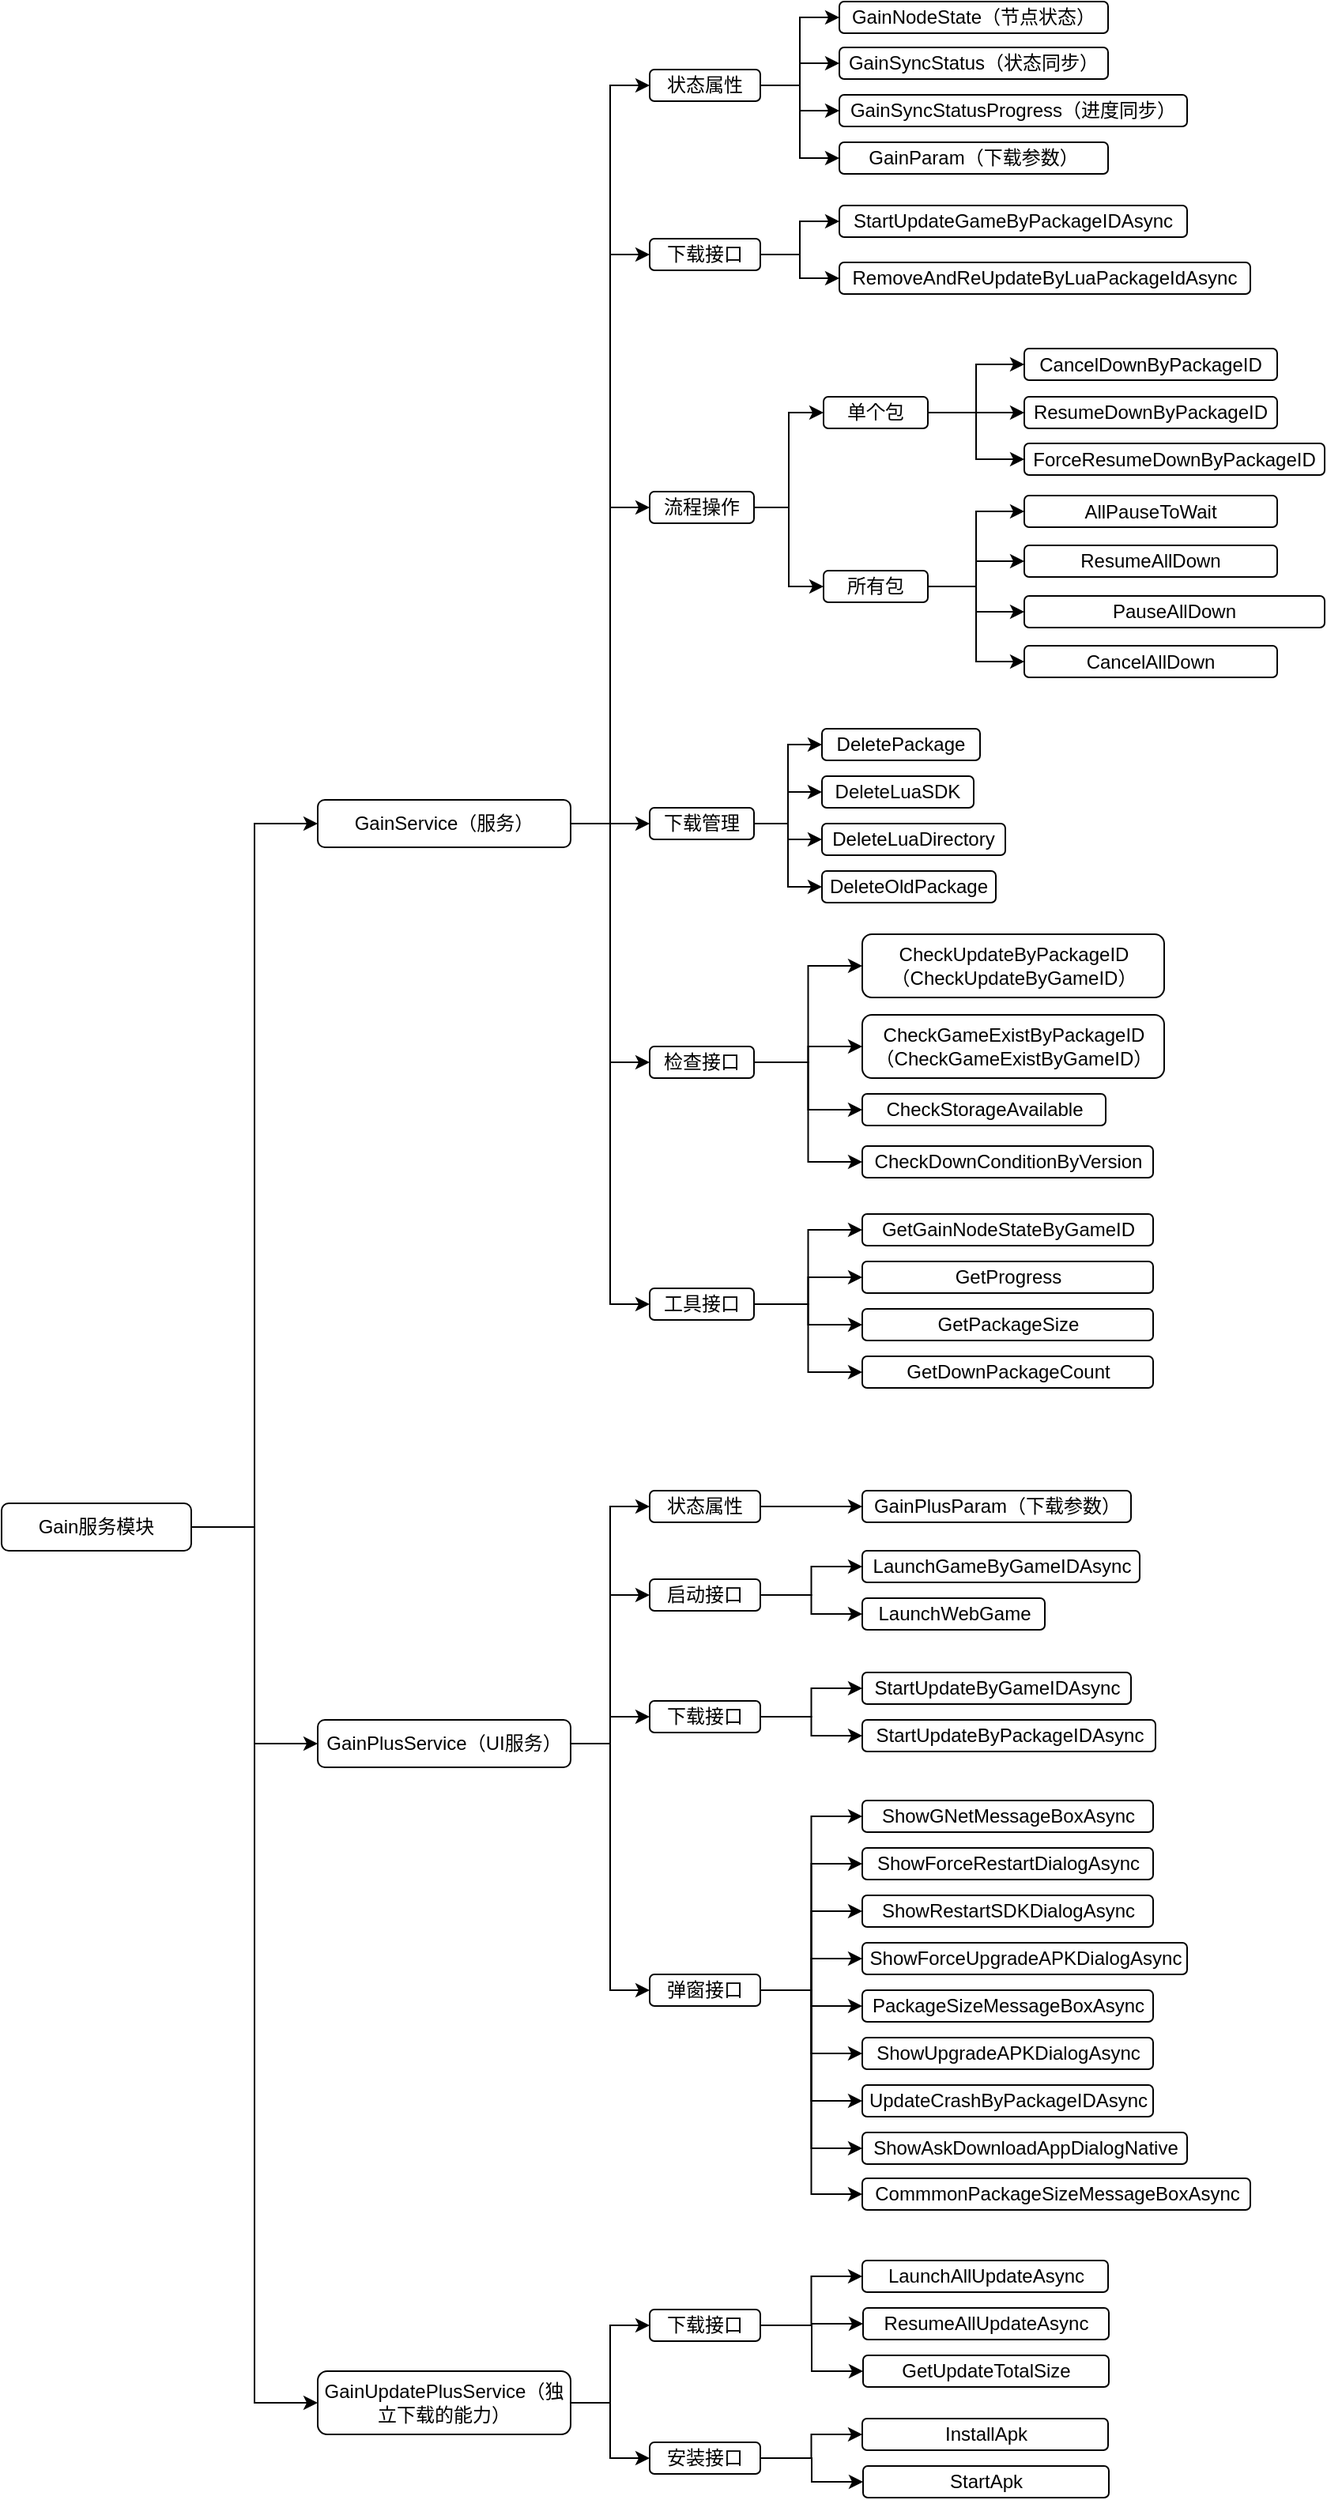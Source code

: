 <mxfile version="28.1.0">
  <diagram id="C5RBs43oDa-KdzZeNtuy" name="模块和功能介绍">
    <mxGraphModel dx="1741" dy="2889" grid="1" gridSize="10" guides="1" tooltips="1" connect="1" arrows="1" fold="1" page="1" pageScale="1" pageWidth="827" pageHeight="1169" math="0" shadow="0">
      <root>
        <mxCell id="WIyWlLk6GJQsqaUBKTNV-0" />
        <mxCell id="WIyWlLk6GJQsqaUBKTNV-1" parent="WIyWlLk6GJQsqaUBKTNV-0" />
        <mxCell id="sJQCKHL5VmwoIA83D4o8-37" style="edgeStyle=orthogonalEdgeStyle;rounded=0;orthogonalLoop=1;jettySize=auto;html=1;entryX=0;entryY=0.5;entryDx=0;entryDy=0;" edge="1" parent="WIyWlLk6GJQsqaUBKTNV-1" source="sJQCKHL5VmwoIA83D4o8-0" target="sJQCKHL5VmwoIA83D4o8-1">
          <mxGeometry relative="1" as="geometry" />
        </mxCell>
        <mxCell id="sJQCKHL5VmwoIA83D4o8-39" style="edgeStyle=orthogonalEdgeStyle;rounded=0;orthogonalLoop=1;jettySize=auto;html=1;entryX=0;entryY=0.5;entryDx=0;entryDy=0;" edge="1" parent="WIyWlLk6GJQsqaUBKTNV-1" source="sJQCKHL5VmwoIA83D4o8-0" target="sJQCKHL5VmwoIA83D4o8-3">
          <mxGeometry relative="1" as="geometry" />
        </mxCell>
        <mxCell id="sJQCKHL5VmwoIA83D4o8-100" style="edgeStyle=orthogonalEdgeStyle;rounded=0;orthogonalLoop=1;jettySize=auto;html=1;entryX=0;entryY=0.5;entryDx=0;entryDy=0;" edge="1" parent="WIyWlLk6GJQsqaUBKTNV-1" source="sJQCKHL5VmwoIA83D4o8-0" target="sJQCKHL5VmwoIA83D4o8-2">
          <mxGeometry relative="1" as="geometry" />
        </mxCell>
        <mxCell id="sJQCKHL5VmwoIA83D4o8-0" value="Gain服务模块" style="rounded=1;whiteSpace=wrap;html=1;" vertex="1" parent="WIyWlLk6GJQsqaUBKTNV-1">
          <mxGeometry x="-700" y="-239" width="120" height="30" as="geometry" />
        </mxCell>
        <mxCell id="sJQCKHL5VmwoIA83D4o8-33" style="edgeStyle=orthogonalEdgeStyle;rounded=0;orthogonalLoop=1;jettySize=auto;html=1;entryX=0;entryY=0.5;entryDx=0;entryDy=0;" edge="1" parent="WIyWlLk6GJQsqaUBKTNV-1" source="sJQCKHL5VmwoIA83D4o8-1" target="sJQCKHL5VmwoIA83D4o8-4">
          <mxGeometry relative="1" as="geometry" />
        </mxCell>
        <mxCell id="sJQCKHL5VmwoIA83D4o8-34" style="edgeStyle=orthogonalEdgeStyle;rounded=0;orthogonalLoop=1;jettySize=auto;html=1;entryX=0;entryY=0.5;entryDx=0;entryDy=0;" edge="1" parent="WIyWlLk6GJQsqaUBKTNV-1" source="sJQCKHL5VmwoIA83D4o8-1" target="sJQCKHL5VmwoIA83D4o8-6">
          <mxGeometry relative="1" as="geometry" />
        </mxCell>
        <mxCell id="sJQCKHL5VmwoIA83D4o8-36" style="edgeStyle=orthogonalEdgeStyle;rounded=0;orthogonalLoop=1;jettySize=auto;html=1;entryX=0;entryY=0.5;entryDx=0;entryDy=0;" edge="1" parent="WIyWlLk6GJQsqaUBKTNV-1" source="sJQCKHL5VmwoIA83D4o8-1" target="sJQCKHL5VmwoIA83D4o8-17">
          <mxGeometry relative="1" as="geometry" />
        </mxCell>
        <mxCell id="sJQCKHL5VmwoIA83D4o8-67" style="edgeStyle=orthogonalEdgeStyle;rounded=0;orthogonalLoop=1;jettySize=auto;html=1;entryX=0;entryY=0.5;entryDx=0;entryDy=0;" edge="1" parent="WIyWlLk6GJQsqaUBKTNV-1" source="sJQCKHL5VmwoIA83D4o8-1" target="sJQCKHL5VmwoIA83D4o8-58">
          <mxGeometry relative="1" as="geometry" />
        </mxCell>
        <mxCell id="sJQCKHL5VmwoIA83D4o8-69" style="edgeStyle=orthogonalEdgeStyle;rounded=0;orthogonalLoop=1;jettySize=auto;html=1;entryX=0;entryY=0.5;entryDx=0;entryDy=0;" edge="1" parent="WIyWlLk6GJQsqaUBKTNV-1" source="sJQCKHL5VmwoIA83D4o8-1" target="sJQCKHL5VmwoIA83D4o8-68">
          <mxGeometry relative="1" as="geometry" />
        </mxCell>
        <mxCell id="sJQCKHL5VmwoIA83D4o8-85" style="edgeStyle=orthogonalEdgeStyle;rounded=0;orthogonalLoop=1;jettySize=auto;html=1;entryX=0;entryY=0.5;entryDx=0;entryDy=0;" edge="1" parent="WIyWlLk6GJQsqaUBKTNV-1" source="sJQCKHL5VmwoIA83D4o8-1" target="sJQCKHL5VmwoIA83D4o8-80">
          <mxGeometry relative="1" as="geometry" />
        </mxCell>
        <mxCell id="sJQCKHL5VmwoIA83D4o8-1" value="GainService（服务）" style="rounded=1;whiteSpace=wrap;html=1;" vertex="1" parent="WIyWlLk6GJQsqaUBKTNV-1">
          <mxGeometry x="-500" y="-684" width="160" height="30" as="geometry" />
        </mxCell>
        <mxCell id="sJQCKHL5VmwoIA83D4o8-101" style="edgeStyle=orthogonalEdgeStyle;rounded=0;orthogonalLoop=1;jettySize=auto;html=1;entryX=0;entryY=0.5;entryDx=0;entryDy=0;" edge="1" parent="WIyWlLk6GJQsqaUBKTNV-1" source="sJQCKHL5VmwoIA83D4o8-2" target="sJQCKHL5VmwoIA83D4o8-95">
          <mxGeometry relative="1" as="geometry" />
        </mxCell>
        <mxCell id="sJQCKHL5VmwoIA83D4o8-134" style="edgeStyle=orthogonalEdgeStyle;rounded=0;orthogonalLoop=1;jettySize=auto;html=1;entryX=0;entryY=0.5;entryDx=0;entryDy=0;" edge="1" parent="WIyWlLk6GJQsqaUBKTNV-1" source="sJQCKHL5VmwoIA83D4o8-2" target="sJQCKHL5VmwoIA83D4o8-130">
          <mxGeometry relative="1" as="geometry" />
        </mxCell>
        <mxCell id="sJQCKHL5VmwoIA83D4o8-135" style="edgeStyle=orthogonalEdgeStyle;rounded=0;orthogonalLoop=1;jettySize=auto;html=1;entryX=0;entryY=0.5;entryDx=0;entryDy=0;" edge="1" parent="WIyWlLk6GJQsqaUBKTNV-1" source="sJQCKHL5VmwoIA83D4o8-2" target="sJQCKHL5VmwoIA83D4o8-102">
          <mxGeometry relative="1" as="geometry" />
        </mxCell>
        <mxCell id="sJQCKHL5VmwoIA83D4o8-136" style="edgeStyle=orthogonalEdgeStyle;rounded=0;orthogonalLoop=1;jettySize=auto;html=1;entryX=0;entryY=0.5;entryDx=0;entryDy=0;" edge="1" parent="WIyWlLk6GJQsqaUBKTNV-1" source="sJQCKHL5VmwoIA83D4o8-2" target="sJQCKHL5VmwoIA83D4o8-106">
          <mxGeometry relative="1" as="geometry" />
        </mxCell>
        <mxCell id="sJQCKHL5VmwoIA83D4o8-2" value="GainPlusService（UI服务）" style="rounded=1;whiteSpace=wrap;html=1;" vertex="1" parent="WIyWlLk6GJQsqaUBKTNV-1">
          <mxGeometry x="-500" y="-102" width="160" height="30" as="geometry" />
        </mxCell>
        <mxCell id="sJQCKHL5VmwoIA83D4o8-145" style="edgeStyle=orthogonalEdgeStyle;rounded=0;orthogonalLoop=1;jettySize=auto;html=1;entryX=0;entryY=0.5;entryDx=0;entryDy=0;" edge="1" parent="WIyWlLk6GJQsqaUBKTNV-1" source="sJQCKHL5VmwoIA83D4o8-3" target="sJQCKHL5VmwoIA83D4o8-137">
          <mxGeometry relative="1" as="geometry" />
        </mxCell>
        <mxCell id="sJQCKHL5VmwoIA83D4o8-146" style="edgeStyle=orthogonalEdgeStyle;rounded=0;orthogonalLoop=1;jettySize=auto;html=1;entryX=0;entryY=0.5;entryDx=0;entryDy=0;" edge="1" parent="WIyWlLk6GJQsqaUBKTNV-1" source="sJQCKHL5VmwoIA83D4o8-3" target="sJQCKHL5VmwoIA83D4o8-141">
          <mxGeometry relative="1" as="geometry" />
        </mxCell>
        <mxCell id="sJQCKHL5VmwoIA83D4o8-3" value="GainUpdatePlusService（独立下载的能力）" style="rounded=1;whiteSpace=wrap;html=1;" vertex="1" parent="WIyWlLk6GJQsqaUBKTNV-1">
          <mxGeometry x="-500" y="310" width="160" height="40" as="geometry" />
        </mxCell>
        <mxCell id="sJQCKHL5VmwoIA83D4o8-31" style="edgeStyle=orthogonalEdgeStyle;rounded=0;orthogonalLoop=1;jettySize=auto;html=1;entryX=0;entryY=0.5;entryDx=0;entryDy=0;" edge="1" parent="WIyWlLk6GJQsqaUBKTNV-1" source="sJQCKHL5VmwoIA83D4o8-4" target="sJQCKHL5VmwoIA83D4o8-5">
          <mxGeometry relative="1" as="geometry" />
        </mxCell>
        <mxCell id="sJQCKHL5VmwoIA83D4o8-32" style="edgeStyle=orthogonalEdgeStyle;rounded=0;orthogonalLoop=1;jettySize=auto;html=1;" edge="1" parent="WIyWlLk6GJQsqaUBKTNV-1" source="sJQCKHL5VmwoIA83D4o8-4" target="sJQCKHL5VmwoIA83D4o8-16">
          <mxGeometry relative="1" as="geometry" />
        </mxCell>
        <mxCell id="sJQCKHL5VmwoIA83D4o8-4" value="下载接口" style="rounded=1;whiteSpace=wrap;html=1;" vertex="1" parent="WIyWlLk6GJQsqaUBKTNV-1">
          <mxGeometry x="-290" y="-1039" width="70" height="20" as="geometry" />
        </mxCell>
        <mxCell id="sJQCKHL5VmwoIA83D4o8-5" value="StartUpdateGameByPackageIDAsync" style="rounded=1;whiteSpace=wrap;html=1;" vertex="1" parent="WIyWlLk6GJQsqaUBKTNV-1">
          <mxGeometry x="-170" y="-1060" width="220" height="20" as="geometry" />
        </mxCell>
        <mxCell id="sJQCKHL5VmwoIA83D4o8-41" style="edgeStyle=orthogonalEdgeStyle;rounded=0;orthogonalLoop=1;jettySize=auto;html=1;entryX=0;entryY=0.5;entryDx=0;entryDy=0;" edge="1" parent="WIyWlLk6GJQsqaUBKTNV-1" source="sJQCKHL5VmwoIA83D4o8-6" target="sJQCKHL5VmwoIA83D4o8-10">
          <mxGeometry relative="1" as="geometry" />
        </mxCell>
        <mxCell id="sJQCKHL5VmwoIA83D4o8-42" style="edgeStyle=orthogonalEdgeStyle;rounded=0;orthogonalLoop=1;jettySize=auto;html=1;entryX=0;entryY=0.5;entryDx=0;entryDy=0;" edge="1" parent="WIyWlLk6GJQsqaUBKTNV-1" source="sJQCKHL5VmwoIA83D4o8-6" target="sJQCKHL5VmwoIA83D4o8-11">
          <mxGeometry relative="1" as="geometry" />
        </mxCell>
        <mxCell id="sJQCKHL5VmwoIA83D4o8-6" value="流程操作" style="rounded=1;whiteSpace=wrap;html=1;" vertex="1" parent="WIyWlLk6GJQsqaUBKTNV-1">
          <mxGeometry x="-290" y="-879" width="66" height="20" as="geometry" />
        </mxCell>
        <mxCell id="sJQCKHL5VmwoIA83D4o8-7" value="CancelDownByPackageID" style="rounded=1;whiteSpace=wrap;html=1;" vertex="1" parent="WIyWlLk6GJQsqaUBKTNV-1">
          <mxGeometry x="-53" y="-969.5" width="160" height="20" as="geometry" />
        </mxCell>
        <mxCell id="sJQCKHL5VmwoIA83D4o8-8" value="ForceResumeDownByPackageID" style="rounded=1;whiteSpace=wrap;html=1;" vertex="1" parent="WIyWlLk6GJQsqaUBKTNV-1">
          <mxGeometry x="-53" y="-909.5" width="190" height="20" as="geometry" />
        </mxCell>
        <mxCell id="sJQCKHL5VmwoIA83D4o8-9" value="ResumeDownByPackageID" style="rounded=1;whiteSpace=wrap;html=1;" vertex="1" parent="WIyWlLk6GJQsqaUBKTNV-1">
          <mxGeometry x="-53" y="-939" width="160" height="20" as="geometry" />
        </mxCell>
        <mxCell id="sJQCKHL5VmwoIA83D4o8-43" style="edgeStyle=orthogonalEdgeStyle;rounded=0;orthogonalLoop=1;jettySize=auto;html=1;entryX=0;entryY=0.5;entryDx=0;entryDy=0;" edge="1" parent="WIyWlLk6GJQsqaUBKTNV-1" source="sJQCKHL5VmwoIA83D4o8-10" target="sJQCKHL5VmwoIA83D4o8-7">
          <mxGeometry relative="1" as="geometry" />
        </mxCell>
        <mxCell id="sJQCKHL5VmwoIA83D4o8-44" style="edgeStyle=orthogonalEdgeStyle;rounded=0;orthogonalLoop=1;jettySize=auto;html=1;" edge="1" parent="WIyWlLk6GJQsqaUBKTNV-1" source="sJQCKHL5VmwoIA83D4o8-10" target="sJQCKHL5VmwoIA83D4o8-9">
          <mxGeometry relative="1" as="geometry" />
        </mxCell>
        <mxCell id="sJQCKHL5VmwoIA83D4o8-45" style="edgeStyle=orthogonalEdgeStyle;rounded=0;orthogonalLoop=1;jettySize=auto;html=1;entryX=0;entryY=0.5;entryDx=0;entryDy=0;" edge="1" parent="WIyWlLk6GJQsqaUBKTNV-1" source="sJQCKHL5VmwoIA83D4o8-10" target="sJQCKHL5VmwoIA83D4o8-8">
          <mxGeometry relative="1" as="geometry" />
        </mxCell>
        <mxCell id="sJQCKHL5VmwoIA83D4o8-10" value="&lt;div&gt;&lt;span style=&quot;background-color: transparent; color: light-dark(rgb(0, 0, 0), rgb(255, 255, 255));&quot;&gt;单个包&lt;/span&gt;&lt;/div&gt;" style="rounded=1;whiteSpace=wrap;html=1;" vertex="1" parent="WIyWlLk6GJQsqaUBKTNV-1">
          <mxGeometry x="-180" y="-939" width="66" height="20" as="geometry" />
        </mxCell>
        <mxCell id="sJQCKHL5VmwoIA83D4o8-46" style="edgeStyle=orthogonalEdgeStyle;rounded=0;orthogonalLoop=1;jettySize=auto;html=1;entryX=0;entryY=0.5;entryDx=0;entryDy=0;" edge="1" parent="WIyWlLk6GJQsqaUBKTNV-1" source="sJQCKHL5VmwoIA83D4o8-11" target="sJQCKHL5VmwoIA83D4o8-12">
          <mxGeometry relative="1" as="geometry" />
        </mxCell>
        <mxCell id="sJQCKHL5VmwoIA83D4o8-47" style="edgeStyle=orthogonalEdgeStyle;rounded=0;orthogonalLoop=1;jettySize=auto;html=1;entryX=0;entryY=0.5;entryDx=0;entryDy=0;" edge="1" parent="WIyWlLk6GJQsqaUBKTNV-1" source="sJQCKHL5VmwoIA83D4o8-11" target="sJQCKHL5VmwoIA83D4o8-14">
          <mxGeometry relative="1" as="geometry" />
        </mxCell>
        <mxCell id="sJQCKHL5VmwoIA83D4o8-48" style="edgeStyle=orthogonalEdgeStyle;rounded=0;orthogonalLoop=1;jettySize=auto;html=1;entryX=0;entryY=0.5;entryDx=0;entryDy=0;" edge="1" parent="WIyWlLk6GJQsqaUBKTNV-1" source="sJQCKHL5VmwoIA83D4o8-11" target="sJQCKHL5VmwoIA83D4o8-13">
          <mxGeometry relative="1" as="geometry" />
        </mxCell>
        <mxCell id="sJQCKHL5VmwoIA83D4o8-49" style="edgeStyle=orthogonalEdgeStyle;rounded=0;orthogonalLoop=1;jettySize=auto;html=1;entryX=0;entryY=0.5;entryDx=0;entryDy=0;" edge="1" parent="WIyWlLk6GJQsqaUBKTNV-1" source="sJQCKHL5VmwoIA83D4o8-11" target="sJQCKHL5VmwoIA83D4o8-15">
          <mxGeometry relative="1" as="geometry" />
        </mxCell>
        <mxCell id="sJQCKHL5VmwoIA83D4o8-11" value="&lt;div&gt;&lt;span style=&quot;background-color: transparent; color: light-dark(rgb(0, 0, 0), rgb(255, 255, 255));&quot;&gt;所有包&lt;/span&gt;&lt;/div&gt;" style="rounded=1;whiteSpace=wrap;html=1;" vertex="1" parent="WIyWlLk6GJQsqaUBKTNV-1">
          <mxGeometry x="-180" y="-829" width="66" height="20" as="geometry" />
        </mxCell>
        <mxCell id="sJQCKHL5VmwoIA83D4o8-12" value="AllPauseToWait" style="rounded=1;whiteSpace=wrap;html=1;" vertex="1" parent="WIyWlLk6GJQsqaUBKTNV-1">
          <mxGeometry x="-53" y="-876.5" width="160" height="20" as="geometry" />
        </mxCell>
        <mxCell id="sJQCKHL5VmwoIA83D4o8-13" value="PauseAllDown" style="rounded=1;whiteSpace=wrap;html=1;" vertex="1" parent="WIyWlLk6GJQsqaUBKTNV-1">
          <mxGeometry x="-53" y="-813" width="190" height="20" as="geometry" />
        </mxCell>
        <mxCell id="sJQCKHL5VmwoIA83D4o8-14" value="ResumeAllDown" style="rounded=1;whiteSpace=wrap;html=1;" vertex="1" parent="WIyWlLk6GJQsqaUBKTNV-1">
          <mxGeometry x="-53" y="-845" width="160" height="20" as="geometry" />
        </mxCell>
        <mxCell id="sJQCKHL5VmwoIA83D4o8-15" value="CancelAllDown" style="rounded=1;whiteSpace=wrap;html=1;" vertex="1" parent="WIyWlLk6GJQsqaUBKTNV-1">
          <mxGeometry x="-53" y="-781.5" width="160" height="20" as="geometry" />
        </mxCell>
        <mxCell id="sJQCKHL5VmwoIA83D4o8-16" value="RemoveAndReUpdateByLuaPackageIdAsync" style="rounded=1;whiteSpace=wrap;html=1;" vertex="1" parent="WIyWlLk6GJQsqaUBKTNV-1">
          <mxGeometry x="-170" y="-1024" width="260" height="20" as="geometry" />
        </mxCell>
        <mxCell id="sJQCKHL5VmwoIA83D4o8-50" style="edgeStyle=orthogonalEdgeStyle;rounded=0;orthogonalLoop=1;jettySize=auto;html=1;entryX=0;entryY=0.5;entryDx=0;entryDy=0;" edge="1" parent="WIyWlLk6GJQsqaUBKTNV-1" source="sJQCKHL5VmwoIA83D4o8-17" target="sJQCKHL5VmwoIA83D4o8-18">
          <mxGeometry relative="1" as="geometry" />
        </mxCell>
        <mxCell id="sJQCKHL5VmwoIA83D4o8-51" style="edgeStyle=orthogonalEdgeStyle;rounded=0;orthogonalLoop=1;jettySize=auto;html=1;entryX=0;entryY=0.5;entryDx=0;entryDy=0;" edge="1" parent="WIyWlLk6GJQsqaUBKTNV-1" source="sJQCKHL5VmwoIA83D4o8-17" target="sJQCKHL5VmwoIA83D4o8-20">
          <mxGeometry relative="1" as="geometry" />
        </mxCell>
        <mxCell id="sJQCKHL5VmwoIA83D4o8-52" style="edgeStyle=orthogonalEdgeStyle;rounded=0;orthogonalLoop=1;jettySize=auto;html=1;" edge="1" parent="WIyWlLk6GJQsqaUBKTNV-1" source="sJQCKHL5VmwoIA83D4o8-17" target="sJQCKHL5VmwoIA83D4o8-19">
          <mxGeometry relative="1" as="geometry" />
        </mxCell>
        <mxCell id="sJQCKHL5VmwoIA83D4o8-53" style="edgeStyle=orthogonalEdgeStyle;rounded=0;orthogonalLoop=1;jettySize=auto;html=1;entryX=0;entryY=0.5;entryDx=0;entryDy=0;" edge="1" parent="WIyWlLk6GJQsqaUBKTNV-1" source="sJQCKHL5VmwoIA83D4o8-17" target="sJQCKHL5VmwoIA83D4o8-21">
          <mxGeometry relative="1" as="geometry" />
        </mxCell>
        <mxCell id="sJQCKHL5VmwoIA83D4o8-17" value="下载管理" style="rounded=1;whiteSpace=wrap;html=1;" vertex="1" parent="WIyWlLk6GJQsqaUBKTNV-1">
          <mxGeometry x="-290" y="-679" width="66" height="20" as="geometry" />
        </mxCell>
        <mxCell id="sJQCKHL5VmwoIA83D4o8-18" value="DeletePackage" style="rounded=1;whiteSpace=wrap;html=1;" vertex="1" parent="WIyWlLk6GJQsqaUBKTNV-1">
          <mxGeometry x="-181" y="-729" width="100" height="20" as="geometry" />
        </mxCell>
        <mxCell id="sJQCKHL5VmwoIA83D4o8-19" value="DeleteLuaDirectory" style="rounded=1;whiteSpace=wrap;html=1;" vertex="1" parent="WIyWlLk6GJQsqaUBKTNV-1">
          <mxGeometry x="-181" y="-669" width="116" height="20" as="geometry" />
        </mxCell>
        <mxCell id="sJQCKHL5VmwoIA83D4o8-20" value="DeleteLuaSDK" style="rounded=1;whiteSpace=wrap;html=1;" vertex="1" parent="WIyWlLk6GJQsqaUBKTNV-1">
          <mxGeometry x="-181" y="-699" width="96" height="20" as="geometry" />
        </mxCell>
        <mxCell id="sJQCKHL5VmwoIA83D4o8-21" value="DeleteOldPackage" style="rounded=1;whiteSpace=wrap;html=1;" vertex="1" parent="WIyWlLk6GJQsqaUBKTNV-1">
          <mxGeometry x="-181" y="-639" width="110" height="20" as="geometry" />
        </mxCell>
        <mxCell id="sJQCKHL5VmwoIA83D4o8-63" style="edgeStyle=orthogonalEdgeStyle;rounded=0;orthogonalLoop=1;jettySize=auto;html=1;entryX=0;entryY=0.5;entryDx=0;entryDy=0;" edge="1" parent="WIyWlLk6GJQsqaUBKTNV-1" source="sJQCKHL5VmwoIA83D4o8-58" target="sJQCKHL5VmwoIA83D4o8-59">
          <mxGeometry relative="1" as="geometry" />
        </mxCell>
        <mxCell id="sJQCKHL5VmwoIA83D4o8-64" style="edgeStyle=orthogonalEdgeStyle;rounded=0;orthogonalLoop=1;jettySize=auto;html=1;" edge="1" parent="WIyWlLk6GJQsqaUBKTNV-1" source="sJQCKHL5VmwoIA83D4o8-58" target="sJQCKHL5VmwoIA83D4o8-61">
          <mxGeometry relative="1" as="geometry" />
        </mxCell>
        <mxCell id="sJQCKHL5VmwoIA83D4o8-65" style="edgeStyle=orthogonalEdgeStyle;rounded=0;orthogonalLoop=1;jettySize=auto;html=1;entryX=0;entryY=0.5;entryDx=0;entryDy=0;" edge="1" parent="WIyWlLk6GJQsqaUBKTNV-1" source="sJQCKHL5VmwoIA83D4o8-58" target="sJQCKHL5VmwoIA83D4o8-60">
          <mxGeometry relative="1" as="geometry" />
        </mxCell>
        <mxCell id="sJQCKHL5VmwoIA83D4o8-66" style="edgeStyle=orthogonalEdgeStyle;rounded=0;orthogonalLoop=1;jettySize=auto;html=1;entryX=0;entryY=0.5;entryDx=0;entryDy=0;" edge="1" parent="WIyWlLk6GJQsqaUBKTNV-1" source="sJQCKHL5VmwoIA83D4o8-58" target="sJQCKHL5VmwoIA83D4o8-62">
          <mxGeometry relative="1" as="geometry" />
        </mxCell>
        <mxCell id="sJQCKHL5VmwoIA83D4o8-58" value="检查接口" style="rounded=1;whiteSpace=wrap;html=1;" vertex="1" parent="WIyWlLk6GJQsqaUBKTNV-1">
          <mxGeometry x="-290" y="-528" width="66" height="20" as="geometry" />
        </mxCell>
        <mxCell id="sJQCKHL5VmwoIA83D4o8-59" value="CheckUpdateByPackageID（CheckUpdateByGameID）" style="rounded=1;whiteSpace=wrap;html=1;" vertex="1" parent="WIyWlLk6GJQsqaUBKTNV-1">
          <mxGeometry x="-155.5" y="-599" width="191" height="40" as="geometry" />
        </mxCell>
        <mxCell id="sJQCKHL5VmwoIA83D4o8-60" value="CheckStorageAvailable" style="rounded=1;whiteSpace=wrap;html=1;" vertex="1" parent="WIyWlLk6GJQsqaUBKTNV-1">
          <mxGeometry x="-155.5" y="-498" width="154" height="20" as="geometry" />
        </mxCell>
        <mxCell id="sJQCKHL5VmwoIA83D4o8-61" value="CheckGameExistByPackageID（CheckGameExistByGameID）" style="rounded=1;whiteSpace=wrap;html=1;" vertex="1" parent="WIyWlLk6GJQsqaUBKTNV-1">
          <mxGeometry x="-155.5" y="-548" width="191" height="40" as="geometry" />
        </mxCell>
        <mxCell id="sJQCKHL5VmwoIA83D4o8-62" value="CheckDownConditionByVersion" style="rounded=1;whiteSpace=wrap;html=1;" vertex="1" parent="WIyWlLk6GJQsqaUBKTNV-1">
          <mxGeometry x="-155.5" y="-465" width="184" height="20" as="geometry" />
        </mxCell>
        <mxCell id="sJQCKHL5VmwoIA83D4o8-76" style="edgeStyle=orthogonalEdgeStyle;rounded=0;orthogonalLoop=1;jettySize=auto;html=1;entryX=0;entryY=0.5;entryDx=0;entryDy=0;" edge="1" parent="WIyWlLk6GJQsqaUBKTNV-1" source="sJQCKHL5VmwoIA83D4o8-68" target="sJQCKHL5VmwoIA83D4o8-70">
          <mxGeometry relative="1" as="geometry" />
        </mxCell>
        <mxCell id="sJQCKHL5VmwoIA83D4o8-77" style="edgeStyle=orthogonalEdgeStyle;rounded=0;orthogonalLoop=1;jettySize=auto;html=1;entryX=0;entryY=0.5;entryDx=0;entryDy=0;" edge="1" parent="WIyWlLk6GJQsqaUBKTNV-1" source="sJQCKHL5VmwoIA83D4o8-68" target="sJQCKHL5VmwoIA83D4o8-73">
          <mxGeometry relative="1" as="geometry" />
        </mxCell>
        <mxCell id="sJQCKHL5VmwoIA83D4o8-78" style="edgeStyle=orthogonalEdgeStyle;rounded=0;orthogonalLoop=1;jettySize=auto;html=1;entryX=0;entryY=0.5;entryDx=0;entryDy=0;" edge="1" parent="WIyWlLk6GJQsqaUBKTNV-1" source="sJQCKHL5VmwoIA83D4o8-68" target="sJQCKHL5VmwoIA83D4o8-72">
          <mxGeometry relative="1" as="geometry" />
        </mxCell>
        <mxCell id="sJQCKHL5VmwoIA83D4o8-79" style="edgeStyle=orthogonalEdgeStyle;rounded=0;orthogonalLoop=1;jettySize=auto;html=1;entryX=0;entryY=0.5;entryDx=0;entryDy=0;" edge="1" parent="WIyWlLk6GJQsqaUBKTNV-1" source="sJQCKHL5VmwoIA83D4o8-68" target="sJQCKHL5VmwoIA83D4o8-71">
          <mxGeometry relative="1" as="geometry" />
        </mxCell>
        <mxCell id="sJQCKHL5VmwoIA83D4o8-68" value="工具接口" style="rounded=1;whiteSpace=wrap;html=1;" vertex="1" parent="WIyWlLk6GJQsqaUBKTNV-1">
          <mxGeometry x="-290" y="-375" width="66" height="20" as="geometry" />
        </mxCell>
        <mxCell id="sJQCKHL5VmwoIA83D4o8-70" value="GetGainNodeStateByGameID" style="rounded=1;whiteSpace=wrap;html=1;" vertex="1" parent="WIyWlLk6GJQsqaUBKTNV-1">
          <mxGeometry x="-155.5" y="-422" width="184" height="20" as="geometry" />
        </mxCell>
        <mxCell id="sJQCKHL5VmwoIA83D4o8-71" value="GetDownPackageCount" style="rounded=1;whiteSpace=wrap;html=1;" vertex="1" parent="WIyWlLk6GJQsqaUBKTNV-1">
          <mxGeometry x="-155.5" y="-332" width="184" height="20" as="geometry" />
        </mxCell>
        <mxCell id="sJQCKHL5VmwoIA83D4o8-72" value="GetPackageSize" style="rounded=1;whiteSpace=wrap;html=1;" vertex="1" parent="WIyWlLk6GJQsqaUBKTNV-1">
          <mxGeometry x="-155.5" y="-362" width="184" height="20" as="geometry" />
        </mxCell>
        <mxCell id="sJQCKHL5VmwoIA83D4o8-73" value="GetProgress" style="rounded=1;whiteSpace=wrap;html=1;" vertex="1" parent="WIyWlLk6GJQsqaUBKTNV-1">
          <mxGeometry x="-155.5" y="-392" width="184" height="20" as="geometry" />
        </mxCell>
        <mxCell id="sJQCKHL5VmwoIA83D4o8-86" style="edgeStyle=orthogonalEdgeStyle;rounded=0;orthogonalLoop=1;jettySize=auto;html=1;entryX=0;entryY=0.5;entryDx=0;entryDy=0;" edge="1" parent="WIyWlLk6GJQsqaUBKTNV-1" source="sJQCKHL5VmwoIA83D4o8-80" target="sJQCKHL5VmwoIA83D4o8-81">
          <mxGeometry relative="1" as="geometry" />
        </mxCell>
        <mxCell id="sJQCKHL5VmwoIA83D4o8-87" style="edgeStyle=orthogonalEdgeStyle;rounded=0;orthogonalLoop=1;jettySize=auto;html=1;entryX=0;entryY=0.5;entryDx=0;entryDy=0;" edge="1" parent="WIyWlLk6GJQsqaUBKTNV-1" source="sJQCKHL5VmwoIA83D4o8-80" target="sJQCKHL5VmwoIA83D4o8-82">
          <mxGeometry relative="1" as="geometry" />
        </mxCell>
        <mxCell id="sJQCKHL5VmwoIA83D4o8-89" style="edgeStyle=orthogonalEdgeStyle;rounded=0;orthogonalLoop=1;jettySize=auto;html=1;entryX=0;entryY=0.5;entryDx=0;entryDy=0;" edge="1" parent="WIyWlLk6GJQsqaUBKTNV-1" source="sJQCKHL5VmwoIA83D4o8-80" target="sJQCKHL5VmwoIA83D4o8-83">
          <mxGeometry relative="1" as="geometry" />
        </mxCell>
        <mxCell id="sJQCKHL5VmwoIA83D4o8-90" style="edgeStyle=orthogonalEdgeStyle;rounded=0;orthogonalLoop=1;jettySize=auto;html=1;entryX=0;entryY=0.5;entryDx=0;entryDy=0;" edge="1" parent="WIyWlLk6GJQsqaUBKTNV-1" source="sJQCKHL5VmwoIA83D4o8-80" target="sJQCKHL5VmwoIA83D4o8-84">
          <mxGeometry relative="1" as="geometry" />
        </mxCell>
        <mxCell id="sJQCKHL5VmwoIA83D4o8-80" value="状态属性" style="rounded=1;whiteSpace=wrap;html=1;" vertex="1" parent="WIyWlLk6GJQsqaUBKTNV-1">
          <mxGeometry x="-290" y="-1146" width="70" height="20" as="geometry" />
        </mxCell>
        <mxCell id="sJQCKHL5VmwoIA83D4o8-81" value="GainNodeState（节点状态）" style="rounded=1;whiteSpace=wrap;html=1;" vertex="1" parent="WIyWlLk6GJQsqaUBKTNV-1">
          <mxGeometry x="-170" y="-1189" width="170" height="20" as="geometry" />
        </mxCell>
        <mxCell id="sJQCKHL5VmwoIA83D4o8-82" value="GainSyncStatus（状态同步）" style="rounded=1;whiteSpace=wrap;html=1;" vertex="1" parent="WIyWlLk6GJQsqaUBKTNV-1">
          <mxGeometry x="-170" y="-1160" width="170" height="20" as="geometry" />
        </mxCell>
        <mxCell id="sJQCKHL5VmwoIA83D4o8-83" value="GainSyncStatusProgress（进度同步）" style="rounded=1;whiteSpace=wrap;html=1;" vertex="1" parent="WIyWlLk6GJQsqaUBKTNV-1">
          <mxGeometry x="-170" y="-1130" width="220" height="20" as="geometry" />
        </mxCell>
        <mxCell id="sJQCKHL5VmwoIA83D4o8-84" value="GainParam（下载参数）" style="rounded=1;whiteSpace=wrap;html=1;" vertex="1" parent="WIyWlLk6GJQsqaUBKTNV-1">
          <mxGeometry x="-170" y="-1100" width="170" height="20" as="geometry" />
        </mxCell>
        <mxCell id="sJQCKHL5VmwoIA83D4o8-94" style="edgeStyle=orthogonalEdgeStyle;rounded=0;orthogonalLoop=1;jettySize=auto;html=1;entryX=0;entryY=0.5;entryDx=0;entryDy=0;" edge="1" parent="WIyWlLk6GJQsqaUBKTNV-1" source="sJQCKHL5VmwoIA83D4o8-95" target="sJQCKHL5VmwoIA83D4o8-99">
          <mxGeometry relative="1" as="geometry" />
        </mxCell>
        <mxCell id="sJQCKHL5VmwoIA83D4o8-95" value="状态属性" style="rounded=1;whiteSpace=wrap;html=1;" vertex="1" parent="WIyWlLk6GJQsqaUBKTNV-1">
          <mxGeometry x="-290" y="-247" width="70" height="20" as="geometry" />
        </mxCell>
        <mxCell id="sJQCKHL5VmwoIA83D4o8-99" value="GainPlusParam（下载参数）" style="rounded=1;whiteSpace=wrap;html=1;" vertex="1" parent="WIyWlLk6GJQsqaUBKTNV-1">
          <mxGeometry x="-155.5" y="-247" width="170" height="20" as="geometry" />
        </mxCell>
        <mxCell id="sJQCKHL5VmwoIA83D4o8-117" style="edgeStyle=orthogonalEdgeStyle;rounded=0;orthogonalLoop=1;jettySize=auto;html=1;" edge="1" parent="WIyWlLk6GJQsqaUBKTNV-1" source="sJQCKHL5VmwoIA83D4o8-102" target="sJQCKHL5VmwoIA83D4o8-105">
          <mxGeometry relative="1" as="geometry" />
        </mxCell>
        <mxCell id="sJQCKHL5VmwoIA83D4o8-102" value="下载接口" style="rounded=1;whiteSpace=wrap;html=1;" vertex="1" parent="WIyWlLk6GJQsqaUBKTNV-1">
          <mxGeometry x="-290" y="-114" width="70" height="20" as="geometry" />
        </mxCell>
        <mxCell id="sJQCKHL5VmwoIA83D4o8-104" value="StartUpdateByGameIDAsync" style="rounded=1;whiteSpace=wrap;html=1;" vertex="1" parent="WIyWlLk6GJQsqaUBKTNV-1">
          <mxGeometry x="-155.5" y="-132" width="170" height="20" as="geometry" />
        </mxCell>
        <mxCell id="sJQCKHL5VmwoIA83D4o8-105" value="StartUpdateByPackageIDAsync" style="rounded=1;whiteSpace=wrap;html=1;" vertex="1" parent="WIyWlLk6GJQsqaUBKTNV-1">
          <mxGeometry x="-155.5" y="-102" width="185.5" height="20" as="geometry" />
        </mxCell>
        <mxCell id="sJQCKHL5VmwoIA83D4o8-118" style="edgeStyle=orthogonalEdgeStyle;rounded=0;orthogonalLoop=1;jettySize=auto;html=1;entryX=0;entryY=0.5;entryDx=0;entryDy=0;" edge="1" parent="WIyWlLk6GJQsqaUBKTNV-1" source="sJQCKHL5VmwoIA83D4o8-106" target="sJQCKHL5VmwoIA83D4o8-107">
          <mxGeometry relative="1" as="geometry" />
        </mxCell>
        <mxCell id="sJQCKHL5VmwoIA83D4o8-119" style="edgeStyle=orthogonalEdgeStyle;rounded=0;orthogonalLoop=1;jettySize=auto;html=1;entryX=0;entryY=0.5;entryDx=0;entryDy=0;" edge="1" parent="WIyWlLk6GJQsqaUBKTNV-1" source="sJQCKHL5VmwoIA83D4o8-106" target="sJQCKHL5VmwoIA83D4o8-110">
          <mxGeometry relative="1" as="geometry" />
        </mxCell>
        <mxCell id="sJQCKHL5VmwoIA83D4o8-120" style="edgeStyle=orthogonalEdgeStyle;rounded=0;orthogonalLoop=1;jettySize=auto;html=1;entryX=0;entryY=0.5;entryDx=0;entryDy=0;" edge="1" parent="WIyWlLk6GJQsqaUBKTNV-1" source="sJQCKHL5VmwoIA83D4o8-106" target="sJQCKHL5VmwoIA83D4o8-109">
          <mxGeometry relative="1" as="geometry" />
        </mxCell>
        <mxCell id="sJQCKHL5VmwoIA83D4o8-121" style="edgeStyle=orthogonalEdgeStyle;rounded=0;orthogonalLoop=1;jettySize=auto;html=1;" edge="1" parent="WIyWlLk6GJQsqaUBKTNV-1" source="sJQCKHL5VmwoIA83D4o8-106" target="sJQCKHL5VmwoIA83D4o8-108">
          <mxGeometry relative="1" as="geometry" />
        </mxCell>
        <mxCell id="sJQCKHL5VmwoIA83D4o8-122" style="edgeStyle=orthogonalEdgeStyle;rounded=0;orthogonalLoop=1;jettySize=auto;html=1;entryX=0;entryY=0.5;entryDx=0;entryDy=0;" edge="1" parent="WIyWlLk6GJQsqaUBKTNV-1" source="sJQCKHL5VmwoIA83D4o8-106" target="sJQCKHL5VmwoIA83D4o8-111">
          <mxGeometry relative="1" as="geometry" />
        </mxCell>
        <mxCell id="sJQCKHL5VmwoIA83D4o8-123" style="edgeStyle=orthogonalEdgeStyle;rounded=0;orthogonalLoop=1;jettySize=auto;html=1;entryX=0;entryY=0.5;entryDx=0;entryDy=0;" edge="1" parent="WIyWlLk6GJQsqaUBKTNV-1" source="sJQCKHL5VmwoIA83D4o8-106" target="sJQCKHL5VmwoIA83D4o8-114">
          <mxGeometry relative="1" as="geometry" />
        </mxCell>
        <mxCell id="sJQCKHL5VmwoIA83D4o8-124" style="edgeStyle=orthogonalEdgeStyle;rounded=0;orthogonalLoop=1;jettySize=auto;html=1;entryX=0;entryY=0.5;entryDx=0;entryDy=0;" edge="1" parent="WIyWlLk6GJQsqaUBKTNV-1" source="sJQCKHL5VmwoIA83D4o8-106" target="sJQCKHL5VmwoIA83D4o8-113">
          <mxGeometry relative="1" as="geometry" />
        </mxCell>
        <mxCell id="sJQCKHL5VmwoIA83D4o8-125" style="edgeStyle=orthogonalEdgeStyle;rounded=0;orthogonalLoop=1;jettySize=auto;html=1;entryX=0;entryY=0.5;entryDx=0;entryDy=0;" edge="1" parent="WIyWlLk6GJQsqaUBKTNV-1" source="sJQCKHL5VmwoIA83D4o8-106" target="sJQCKHL5VmwoIA83D4o8-112">
          <mxGeometry relative="1" as="geometry" />
        </mxCell>
        <mxCell id="sJQCKHL5VmwoIA83D4o8-126" style="edgeStyle=orthogonalEdgeStyle;rounded=0;orthogonalLoop=1;jettySize=auto;html=1;entryX=0;entryY=0.5;entryDx=0;entryDy=0;" edge="1" parent="WIyWlLk6GJQsqaUBKTNV-1" source="sJQCKHL5VmwoIA83D4o8-106" target="sJQCKHL5VmwoIA83D4o8-115">
          <mxGeometry relative="1" as="geometry" />
        </mxCell>
        <mxCell id="sJQCKHL5VmwoIA83D4o8-106" value="弹窗接口" style="rounded=1;whiteSpace=wrap;html=1;" vertex="1" parent="WIyWlLk6GJQsqaUBKTNV-1">
          <mxGeometry x="-290" y="59" width="70" height="20" as="geometry" />
        </mxCell>
        <mxCell id="sJQCKHL5VmwoIA83D4o8-107" value="ShowGNetMessageBoxAsync" style="rounded=1;whiteSpace=wrap;html=1;" vertex="1" parent="WIyWlLk6GJQsqaUBKTNV-1">
          <mxGeometry x="-155.5" y="-51" width="184" height="20" as="geometry" />
        </mxCell>
        <mxCell id="sJQCKHL5VmwoIA83D4o8-108" value="ShowForceUpgradeAPKDialogAsync" style="rounded=1;whiteSpace=wrap;html=1;" vertex="1" parent="WIyWlLk6GJQsqaUBKTNV-1">
          <mxGeometry x="-155.5" y="39" width="205.5" height="20" as="geometry" />
        </mxCell>
        <mxCell id="sJQCKHL5VmwoIA83D4o8-109" value="ShowRestartSDKDialogAsync" style="rounded=1;whiteSpace=wrap;html=1;" vertex="1" parent="WIyWlLk6GJQsqaUBKTNV-1">
          <mxGeometry x="-155.5" y="9" width="184" height="20" as="geometry" />
        </mxCell>
        <mxCell id="sJQCKHL5VmwoIA83D4o8-110" value="ShowForceRestartDialogAsync" style="rounded=1;whiteSpace=wrap;html=1;" vertex="1" parent="WIyWlLk6GJQsqaUBKTNV-1">
          <mxGeometry x="-155.5" y="-21" width="184" height="20" as="geometry" />
        </mxCell>
        <mxCell id="sJQCKHL5VmwoIA83D4o8-111" value="PackageSizeMessageBoxAsync" style="rounded=1;whiteSpace=wrap;html=1;" vertex="1" parent="WIyWlLk6GJQsqaUBKTNV-1">
          <mxGeometry x="-155.5" y="69" width="184" height="20" as="geometry" />
        </mxCell>
        <mxCell id="sJQCKHL5VmwoIA83D4o8-112" value="ShowAskDownloadAppDialogNative" style="rounded=1;whiteSpace=wrap;html=1;" vertex="1" parent="WIyWlLk6GJQsqaUBKTNV-1">
          <mxGeometry x="-155.5" y="159" width="205.5" height="20" as="geometry" />
        </mxCell>
        <mxCell id="sJQCKHL5VmwoIA83D4o8-113" value="UpdateCrashByPackageIDAsync" style="rounded=1;whiteSpace=wrap;html=1;" vertex="1" parent="WIyWlLk6GJQsqaUBKTNV-1">
          <mxGeometry x="-155.5" y="129" width="184" height="20" as="geometry" />
        </mxCell>
        <mxCell id="sJQCKHL5VmwoIA83D4o8-114" value="ShowUpgradeAPKDialogAsync" style="rounded=1;whiteSpace=wrap;html=1;" vertex="1" parent="WIyWlLk6GJQsqaUBKTNV-1">
          <mxGeometry x="-155.5" y="99" width="184" height="20" as="geometry" />
        </mxCell>
        <mxCell id="sJQCKHL5VmwoIA83D4o8-115" value="CommmonPackageSizeMessageBoxAsync" style="rounded=1;whiteSpace=wrap;html=1;" vertex="1" parent="WIyWlLk6GJQsqaUBKTNV-1">
          <mxGeometry x="-155.5" y="188" width="245.5" height="20" as="geometry" />
        </mxCell>
        <mxCell id="sJQCKHL5VmwoIA83D4o8-116" style="edgeStyle=orthogonalEdgeStyle;rounded=0;orthogonalLoop=1;jettySize=auto;html=1;entryX=0;entryY=0.5;entryDx=0;entryDy=0;" edge="1" parent="WIyWlLk6GJQsqaUBKTNV-1" source="sJQCKHL5VmwoIA83D4o8-102" target="sJQCKHL5VmwoIA83D4o8-104">
          <mxGeometry relative="1" as="geometry" />
        </mxCell>
        <mxCell id="sJQCKHL5VmwoIA83D4o8-129" style="edgeStyle=orthogonalEdgeStyle;rounded=0;orthogonalLoop=1;jettySize=auto;html=1;" edge="1" parent="WIyWlLk6GJQsqaUBKTNV-1" source="sJQCKHL5VmwoIA83D4o8-130" target="sJQCKHL5VmwoIA83D4o8-132">
          <mxGeometry relative="1" as="geometry" />
        </mxCell>
        <mxCell id="sJQCKHL5VmwoIA83D4o8-130" value="启动接口" style="rounded=1;whiteSpace=wrap;html=1;" vertex="1" parent="WIyWlLk6GJQsqaUBKTNV-1">
          <mxGeometry x="-290" y="-191" width="70" height="20" as="geometry" />
        </mxCell>
        <mxCell id="sJQCKHL5VmwoIA83D4o8-131" value="LaunchGameByGameIDAsync" style="rounded=1;whiteSpace=wrap;html=1;" vertex="1" parent="WIyWlLk6GJQsqaUBKTNV-1">
          <mxGeometry x="-155.5" y="-209" width="175.5" height="20" as="geometry" />
        </mxCell>
        <mxCell id="sJQCKHL5VmwoIA83D4o8-132" value="LaunchWebGame" style="rounded=1;whiteSpace=wrap;html=1;" vertex="1" parent="WIyWlLk6GJQsqaUBKTNV-1">
          <mxGeometry x="-155.5" y="-179" width="115.5" height="20" as="geometry" />
        </mxCell>
        <mxCell id="sJQCKHL5VmwoIA83D4o8-133" style="edgeStyle=orthogonalEdgeStyle;rounded=0;orthogonalLoop=1;jettySize=auto;html=1;entryX=0;entryY=0.5;entryDx=0;entryDy=0;" edge="1" parent="WIyWlLk6GJQsqaUBKTNV-1" source="sJQCKHL5VmwoIA83D4o8-130" target="sJQCKHL5VmwoIA83D4o8-131">
          <mxGeometry relative="1" as="geometry" />
        </mxCell>
        <mxCell id="sJQCKHL5VmwoIA83D4o8-147" style="edgeStyle=orthogonalEdgeStyle;rounded=0;orthogonalLoop=1;jettySize=auto;html=1;entryX=0;entryY=0.5;entryDx=0;entryDy=0;" edge="1" parent="WIyWlLk6GJQsqaUBKTNV-1" source="sJQCKHL5VmwoIA83D4o8-137" target="sJQCKHL5VmwoIA83D4o8-138">
          <mxGeometry relative="1" as="geometry" />
        </mxCell>
        <mxCell id="sJQCKHL5VmwoIA83D4o8-148" style="edgeStyle=orthogonalEdgeStyle;rounded=0;orthogonalLoop=1;jettySize=auto;html=1;entryX=0;entryY=0.5;entryDx=0;entryDy=0;" edge="1" parent="WIyWlLk6GJQsqaUBKTNV-1" source="sJQCKHL5VmwoIA83D4o8-137" target="sJQCKHL5VmwoIA83D4o8-139">
          <mxGeometry relative="1" as="geometry" />
        </mxCell>
        <mxCell id="sJQCKHL5VmwoIA83D4o8-149" style="edgeStyle=orthogonalEdgeStyle;rounded=0;orthogonalLoop=1;jettySize=auto;html=1;entryX=0;entryY=0.5;entryDx=0;entryDy=0;" edge="1" parent="WIyWlLk6GJQsqaUBKTNV-1" source="sJQCKHL5VmwoIA83D4o8-137" target="sJQCKHL5VmwoIA83D4o8-140">
          <mxGeometry relative="1" as="geometry" />
        </mxCell>
        <mxCell id="sJQCKHL5VmwoIA83D4o8-137" value="下载接口" style="rounded=1;whiteSpace=wrap;html=1;" vertex="1" parent="WIyWlLk6GJQsqaUBKTNV-1">
          <mxGeometry x="-290" y="271" width="70" height="20" as="geometry" />
        </mxCell>
        <mxCell id="sJQCKHL5VmwoIA83D4o8-138" value="LaunchAllUpdateAsync" style="rounded=1;whiteSpace=wrap;html=1;" vertex="1" parent="WIyWlLk6GJQsqaUBKTNV-1">
          <mxGeometry x="-155.5" y="240" width="155.5" height="20" as="geometry" />
        </mxCell>
        <mxCell id="sJQCKHL5VmwoIA83D4o8-139" value="ResumeAllUpdateAsync" style="rounded=1;whiteSpace=wrap;html=1;" vertex="1" parent="WIyWlLk6GJQsqaUBKTNV-1">
          <mxGeometry x="-155" y="270" width="155.5" height="20" as="geometry" />
        </mxCell>
        <mxCell id="sJQCKHL5VmwoIA83D4o8-140" value="GetUpdateTotalSize" style="rounded=1;whiteSpace=wrap;html=1;" vertex="1" parent="WIyWlLk6GJQsqaUBKTNV-1">
          <mxGeometry x="-155" y="300" width="155.5" height="20" as="geometry" />
        </mxCell>
        <mxCell id="sJQCKHL5VmwoIA83D4o8-150" style="edgeStyle=orthogonalEdgeStyle;rounded=0;orthogonalLoop=1;jettySize=auto;html=1;entryX=0;entryY=0.5;entryDx=0;entryDy=0;" edge="1" parent="WIyWlLk6GJQsqaUBKTNV-1" source="sJQCKHL5VmwoIA83D4o8-141" target="sJQCKHL5VmwoIA83D4o8-142">
          <mxGeometry relative="1" as="geometry" />
        </mxCell>
        <mxCell id="sJQCKHL5VmwoIA83D4o8-151" style="edgeStyle=orthogonalEdgeStyle;rounded=0;orthogonalLoop=1;jettySize=auto;html=1;entryX=0;entryY=0.5;entryDx=0;entryDy=0;" edge="1" parent="WIyWlLk6GJQsqaUBKTNV-1" source="sJQCKHL5VmwoIA83D4o8-141" target="sJQCKHL5VmwoIA83D4o8-143">
          <mxGeometry relative="1" as="geometry" />
        </mxCell>
        <mxCell id="sJQCKHL5VmwoIA83D4o8-141" value="安装接口" style="rounded=1;whiteSpace=wrap;html=1;" vertex="1" parent="WIyWlLk6GJQsqaUBKTNV-1">
          <mxGeometry x="-290" y="355" width="70" height="20" as="geometry" />
        </mxCell>
        <mxCell id="sJQCKHL5VmwoIA83D4o8-142" value="InstallApk" style="rounded=1;whiteSpace=wrap;html=1;" vertex="1" parent="WIyWlLk6GJQsqaUBKTNV-1">
          <mxGeometry x="-155.5" y="340" width="155.5" height="20" as="geometry" />
        </mxCell>
        <mxCell id="sJQCKHL5VmwoIA83D4o8-143" value="StartApk" style="rounded=1;whiteSpace=wrap;html=1;" vertex="1" parent="WIyWlLk6GJQsqaUBKTNV-1">
          <mxGeometry x="-155" y="370" width="155.5" height="20" as="geometry" />
        </mxCell>
      </root>
    </mxGraphModel>
  </diagram>
</mxfile>
